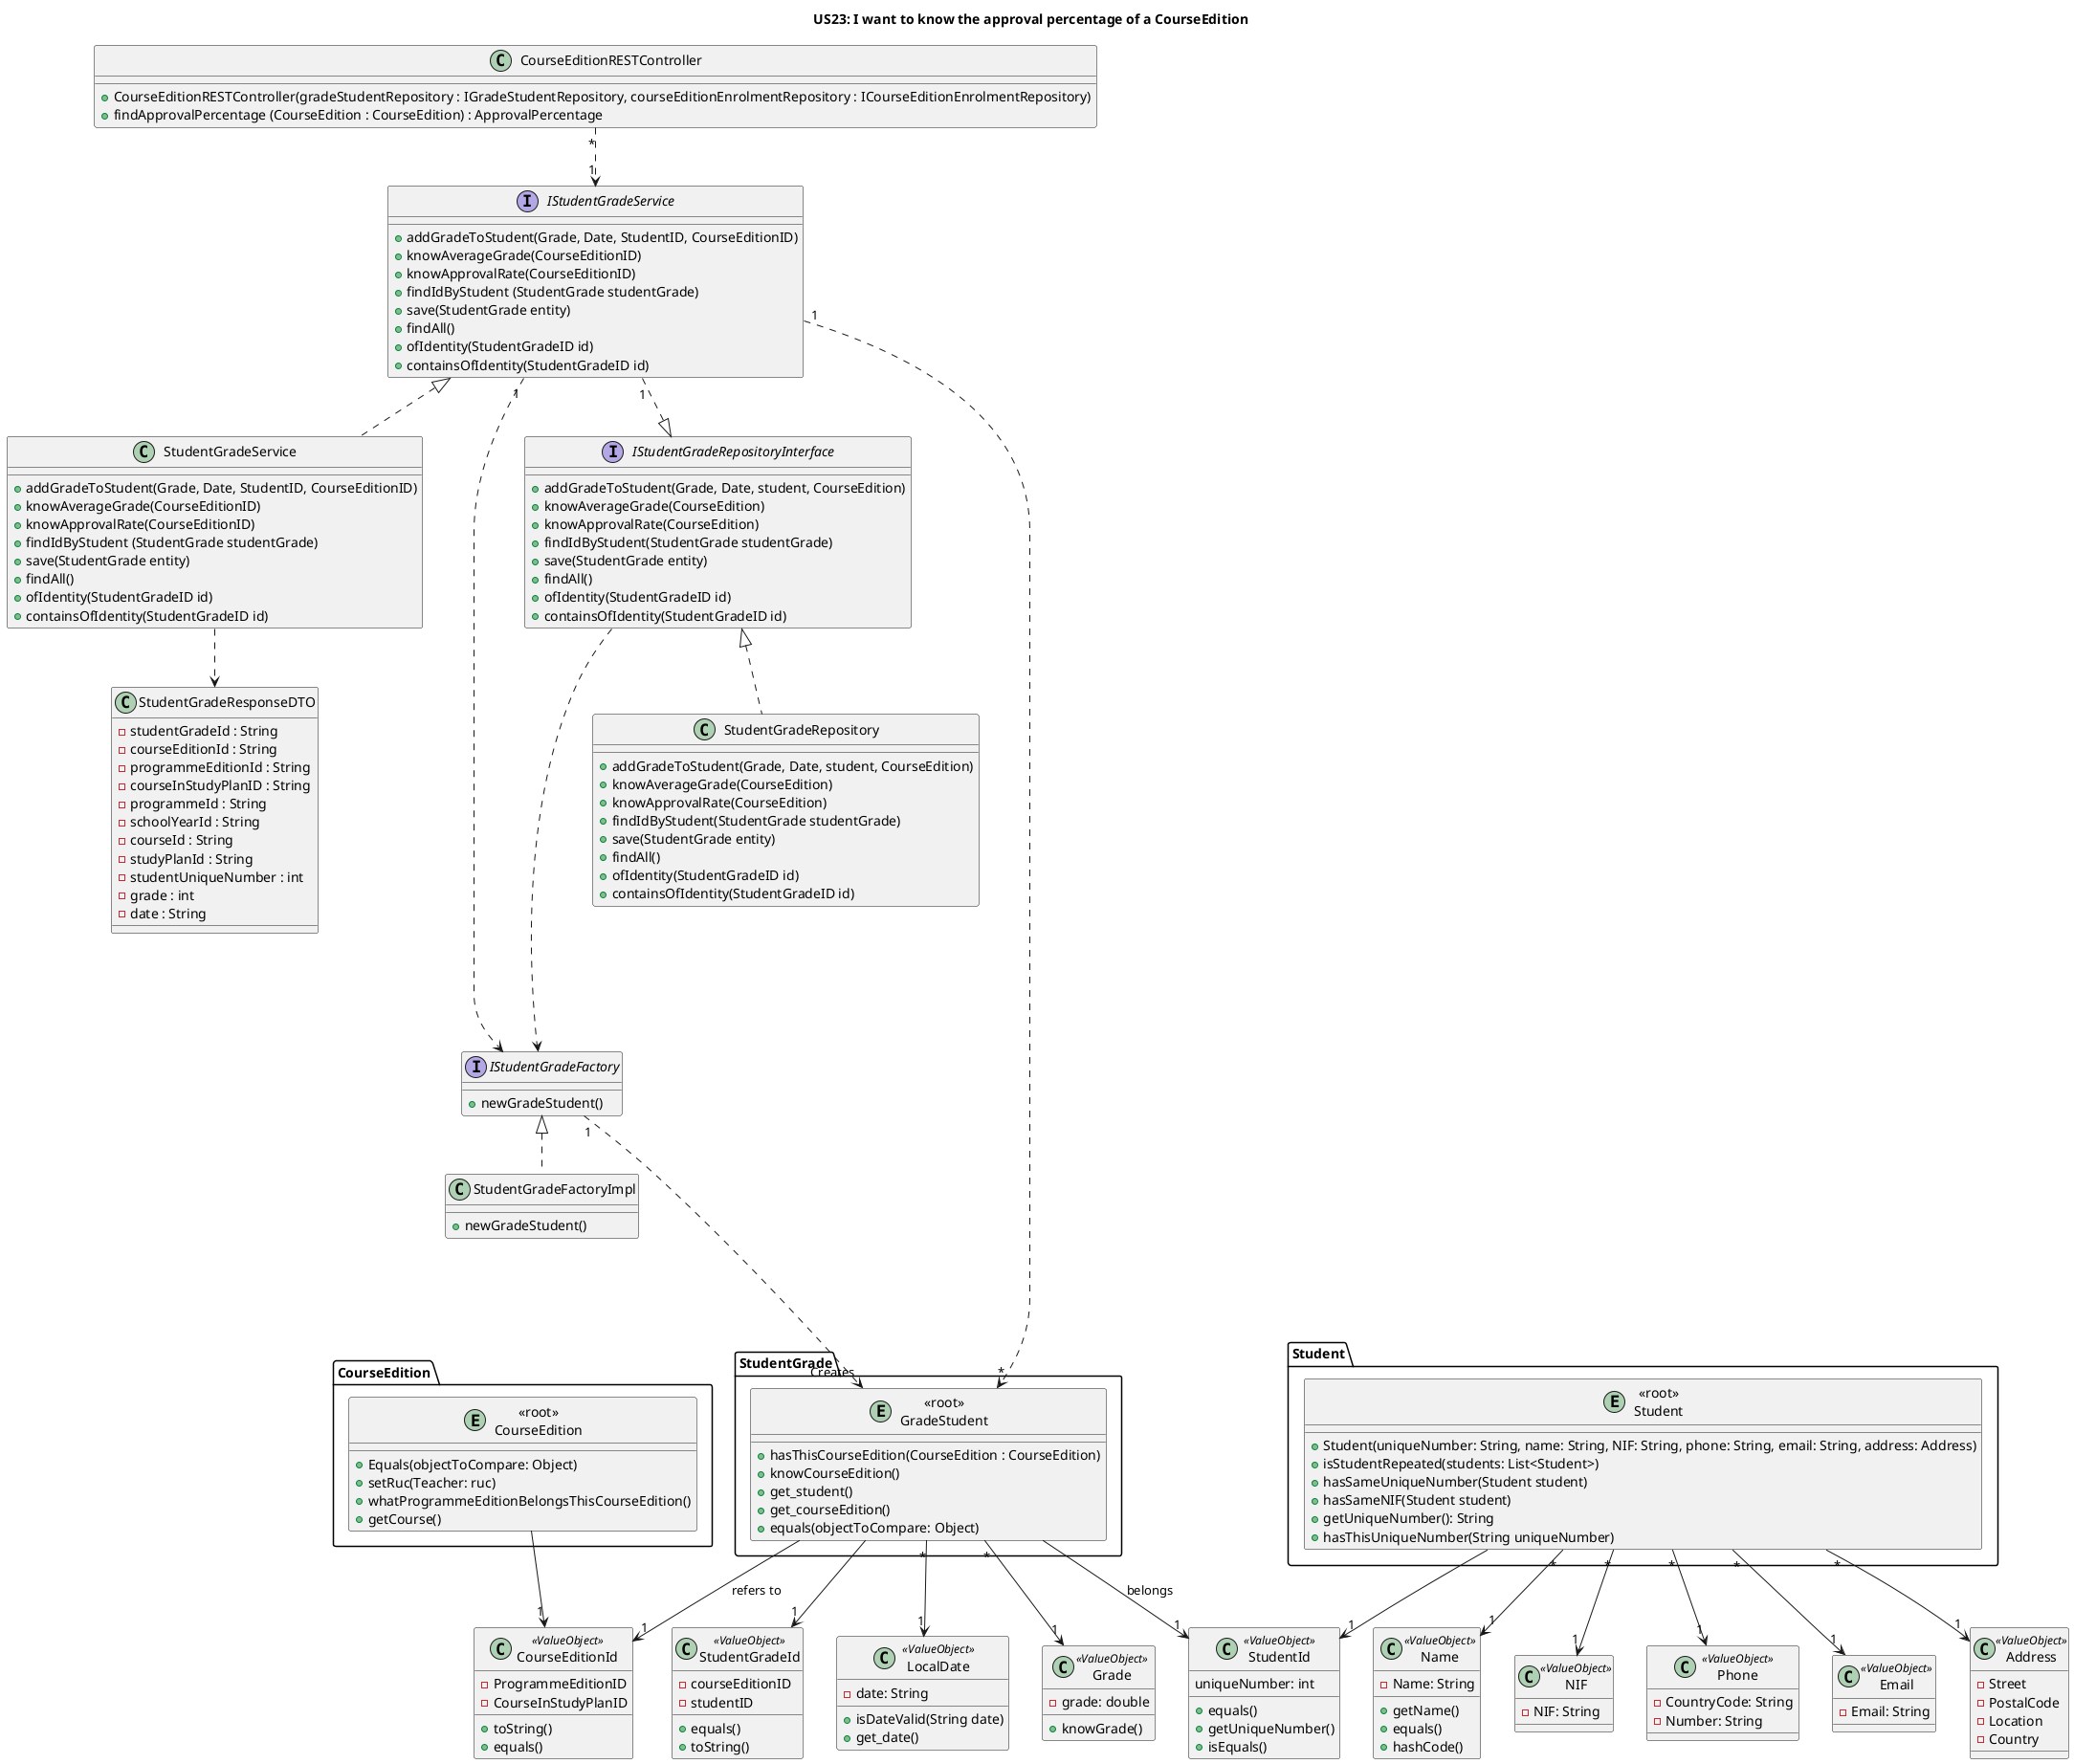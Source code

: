 @startuml
title US23: I want to know the approval percentage of a CourseEdition

class CourseEditionRESTController {
    +CourseEditionRESTController(gradeStudentRepository : IGradeStudentRepository, courseEditionEnrolmentRepository : ICourseEditionEnrolmentRepository)
    +findApprovalPercentage (CourseEdition : CourseEdition) : ApprovalPercentage
}

interface IStudentGradeService {
        +addGradeToStudent(Grade, Date, StudentID, CourseEditionID)
        +knowAverageGrade(CourseEditionID)
        +knowApprovalRate(CourseEditionID)
        +findIdByStudent (StudentGrade studentGrade)
        +save(StudentGrade entity)
        +findAll()
        +ofIdentity(StudentGradeID id)
        +containsOfIdentity(StudentGradeID id)
}

class StudentGradeService {
        +addGradeToStudent(Grade, Date, StudentID, CourseEditionID)
        +knowAverageGrade(CourseEditionID)
        +knowApprovalRate(CourseEditionID)
        +findIdByStudent (StudentGrade studentGrade)
        +save(StudentGrade entity)
        +findAll()
        +ofIdentity(StudentGradeID id)
        +containsOfIdentity(StudentGradeID id)
}

class StudentGradeResponseDTO {
      -studentGradeId : String
      -courseEditionId : String
      -programmeEditionId : String
      -courseInStudyPlanID : String
      -programmeId : String
      -schoolYearId : String
      -courseId : String
      -studyPlanId : String
      -studentUniqueNumber : int
      -grade : int
      -date : String
}


package "StudentGrade" {
    entity "<<root>>\nGradeStudent" {
        +hasThisCourseEdition(CourseEdition : CourseEdition)
        +knowCourseEdition()
        +get_student()
        +get_courseEdition()
        +equals(objectToCompare: Object)
    }
}

class Grade <<ValueObject>> {
    -grade: double
    +knowGrade()
}

class LocalDate <<ValueObject>> {
    -date: String
    +isDateValid(String date)
    +get_date()
}

class StudentGradeId <<ValueObject>> {
    -courseEditionID
    -studentID
    +equals()
    +toString()
}

class StudentGradeRepository {
    +addGradeToStudent(Grade, Date, student, CourseEdition)
    +knowAverageGrade(CourseEdition)
    +knowApprovalRate(CourseEdition)
    +findIdByStudent(StudentGrade studentGrade)
    +save(StudentGrade entity)
    +findAll()
    +ofIdentity(StudentGradeID id)
    +containsOfIdentity(StudentGradeID id)
}

interface IStudentGradeRepositoryInterface {
    +addGradeToStudent(Grade, Date, student, CourseEdition)
    +knowAverageGrade(CourseEdition)
    +knowApprovalRate(CourseEdition)
    +findIdByStudent(StudentGrade studentGrade)
    +save(StudentGrade entity)
    +findAll()
    +ofIdentity(StudentGradeID id)
    +containsOfIdentity(StudentGradeID id)
}

interface IStudentGradeFactory {
    +newGradeStudent()
}

class StudentGradeFactoryImpl {
    +newGradeStudent()
}

class StudentId <<ValueObject>> {
    uniqueNumber: int
    +equals()
    +getUniqueNumber()
    +isEquals()
}

package "Student" {
    entity "<<root>>\nStudent" {
        +Student(uniqueNumber: String, name: String, NIF: String, phone: String, email: String, address: Address)
        +isStudentRepeated(students: List<Student>)
        +hasSameUniqueNumber(Student student)
        +hasSameNIF(Student student)
        +getUniqueNumber(): String
        +hasThisUniqueNumber(String uniqueNumber)
    }
}

class Name <<ValueObject>> {
    -Name: String
    +getName()
    +equals()
    +hashCode()
}

class NIF <<ValueObject>> {
    -NIF: String
}

class Phone <<ValueObject>> {
    -CountryCode: String
    -Number: String
}

class Email <<ValueObject>> {
    -Email: String
}

class Address <<ValueObject>> {
    -Street
    -PostalCode
    -Location
    -Country
}

class CourseEditionId <<ValueObject>> {
    -ProgrammeEditionID
    -CourseInStudyPlanID
    +toString()
    +equals()
}

package "CourseEdition" {
    entity "<<root>>\nCourseEdition" {
        +Equals(objectToCompare: Object)
        +setRuc(Teacher: ruc)
        +whatProgrammeEditionBelongsThisCourseEdition()
        +getCourse()
    }
}

"<<root>>\nStudent" "*" --> "1" Name
"<<root>>\nStudent" "*" --> "1" NIF
"<<root>>\nStudent" "*" --> "1" Email
"<<root>>\nStudent" "*" --> "1" Phone
"<<root>>\nStudent" "*" --> "1" Address
"<<root>>\nGradeStudent" "*" --> "1" Grade
"<<root>>\nGradeStudent" "*" --> "1" LocalDate
"<<root>>\nGradeStudent" --> "1" StudentId : belongs
"<<root>>\nGradeStudent" --> "1" CourseEditionId : refers to
IStudentGradeService "1" ....> IStudentGradeFactory
IStudentGradeFactory "1" ....> "Creates" "<<root>>\nGradeStudent"
IStudentGradeFactory <|.. StudentGradeFactoryImpl

"<<root>>\nGradeStudent" --> "1" StudentGradeId
"<<root>>\nCourseEdition" --> "1" CourseEditionId
"<<root>>\nStudent" --> "1" StudentId
IStudentGradeService <|.. StudentGradeService
IStudentGradeRepositoryInterface <|.. StudentGradeRepository
IStudentGradeRepositoryInterface ....> IStudentGradeFactory
IStudentGradeService "1" ....> "*" "<<root>>\nGradeStudent"
IStudentGradeService "1" ..|> IStudentGradeRepositoryInterface
CourseEditionRESTController "*" ..> "1" IStudentGradeService
StudentGradeService ..> StudentGradeResponseDTO

@enduml
